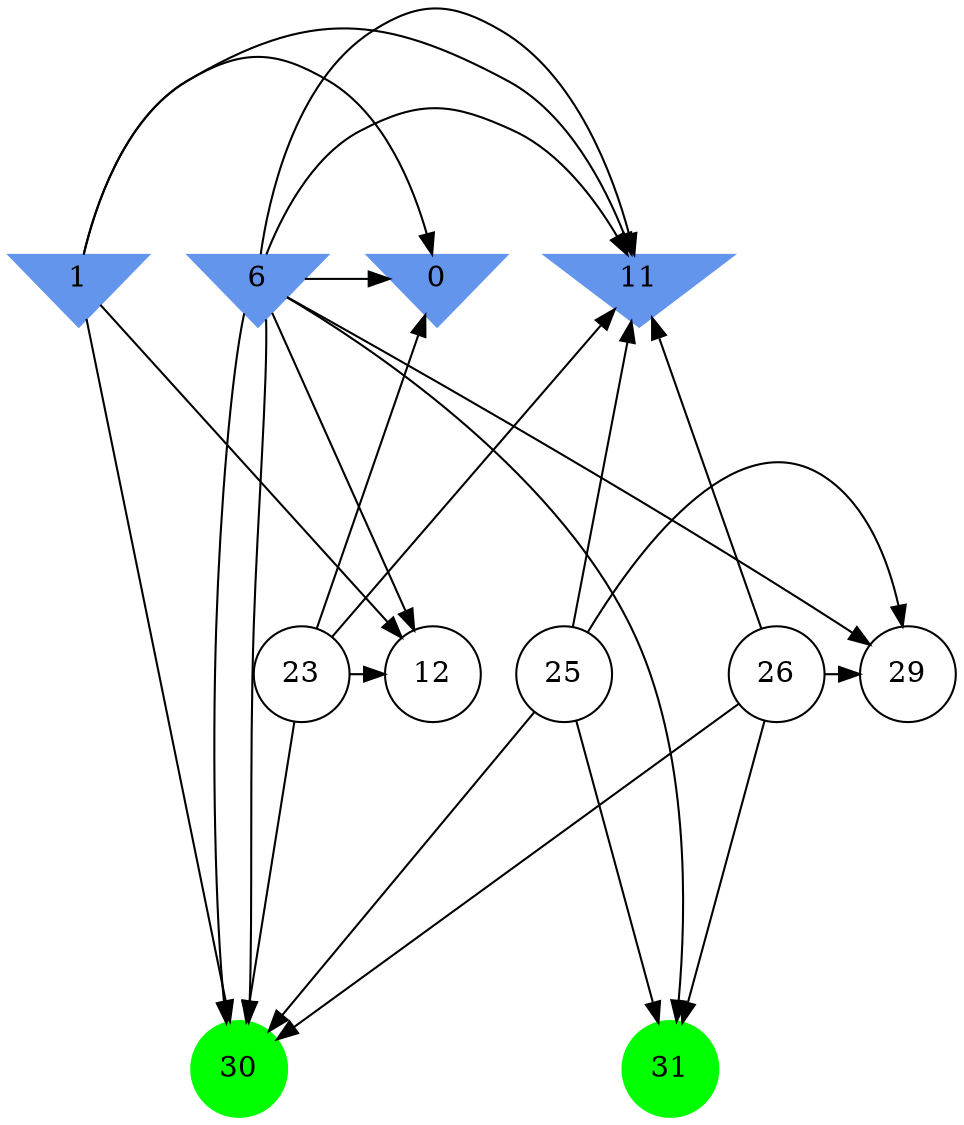 digraph brain {
	ranksep=2.0;
	0 [shape=invtriangle,style=filled,color=cornflowerblue];
	1 [shape=invtriangle,style=filled,color=cornflowerblue];
	6 [shape=invtriangle,style=filled,color=cornflowerblue];
	11 [shape=invtriangle,style=filled,color=cornflowerblue];
	12 [shape=circle,color=black];
	23 [shape=circle,color=black];
	25 [shape=circle,color=black];
	26 [shape=circle,color=black];
	29 [shape=circle,color=black];
	30 [shape=circle,style=filled,color=green];
	31 [shape=circle,style=filled,color=green];
	6	->	11;
	6	->	29;
	6	->	31;
	6	->	30;
	26	->	11;
	26	->	29;
	26	->	31;
	26	->	30;
	25	->	11;
	25	->	29;
	25	->	31;
	25	->	30;
	6	->	0;
	6	->	12;
	6	->	11;
	6	->	30;
	1	->	0;
	1	->	12;
	1	->	11;
	1	->	30;
	23	->	0;
	23	->	12;
	23	->	11;
	23	->	30;
	{ rank=same; 0; 1; 6; 11; }
	{ rank=same; 12; 23; 25; 26; 29; }
	{ rank=same; 30; 31; }
}
